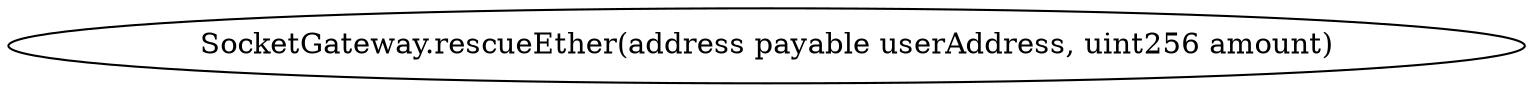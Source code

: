 digraph "" {
	graph [bb="0,0,606.62,36"];
	node [label="\N"];
	"SocketGateway.rescueEther(address payable userAddress, uint256 amount)"	 [height=0.5,
		pos="303.31,18",
		width=8.4253];
}
